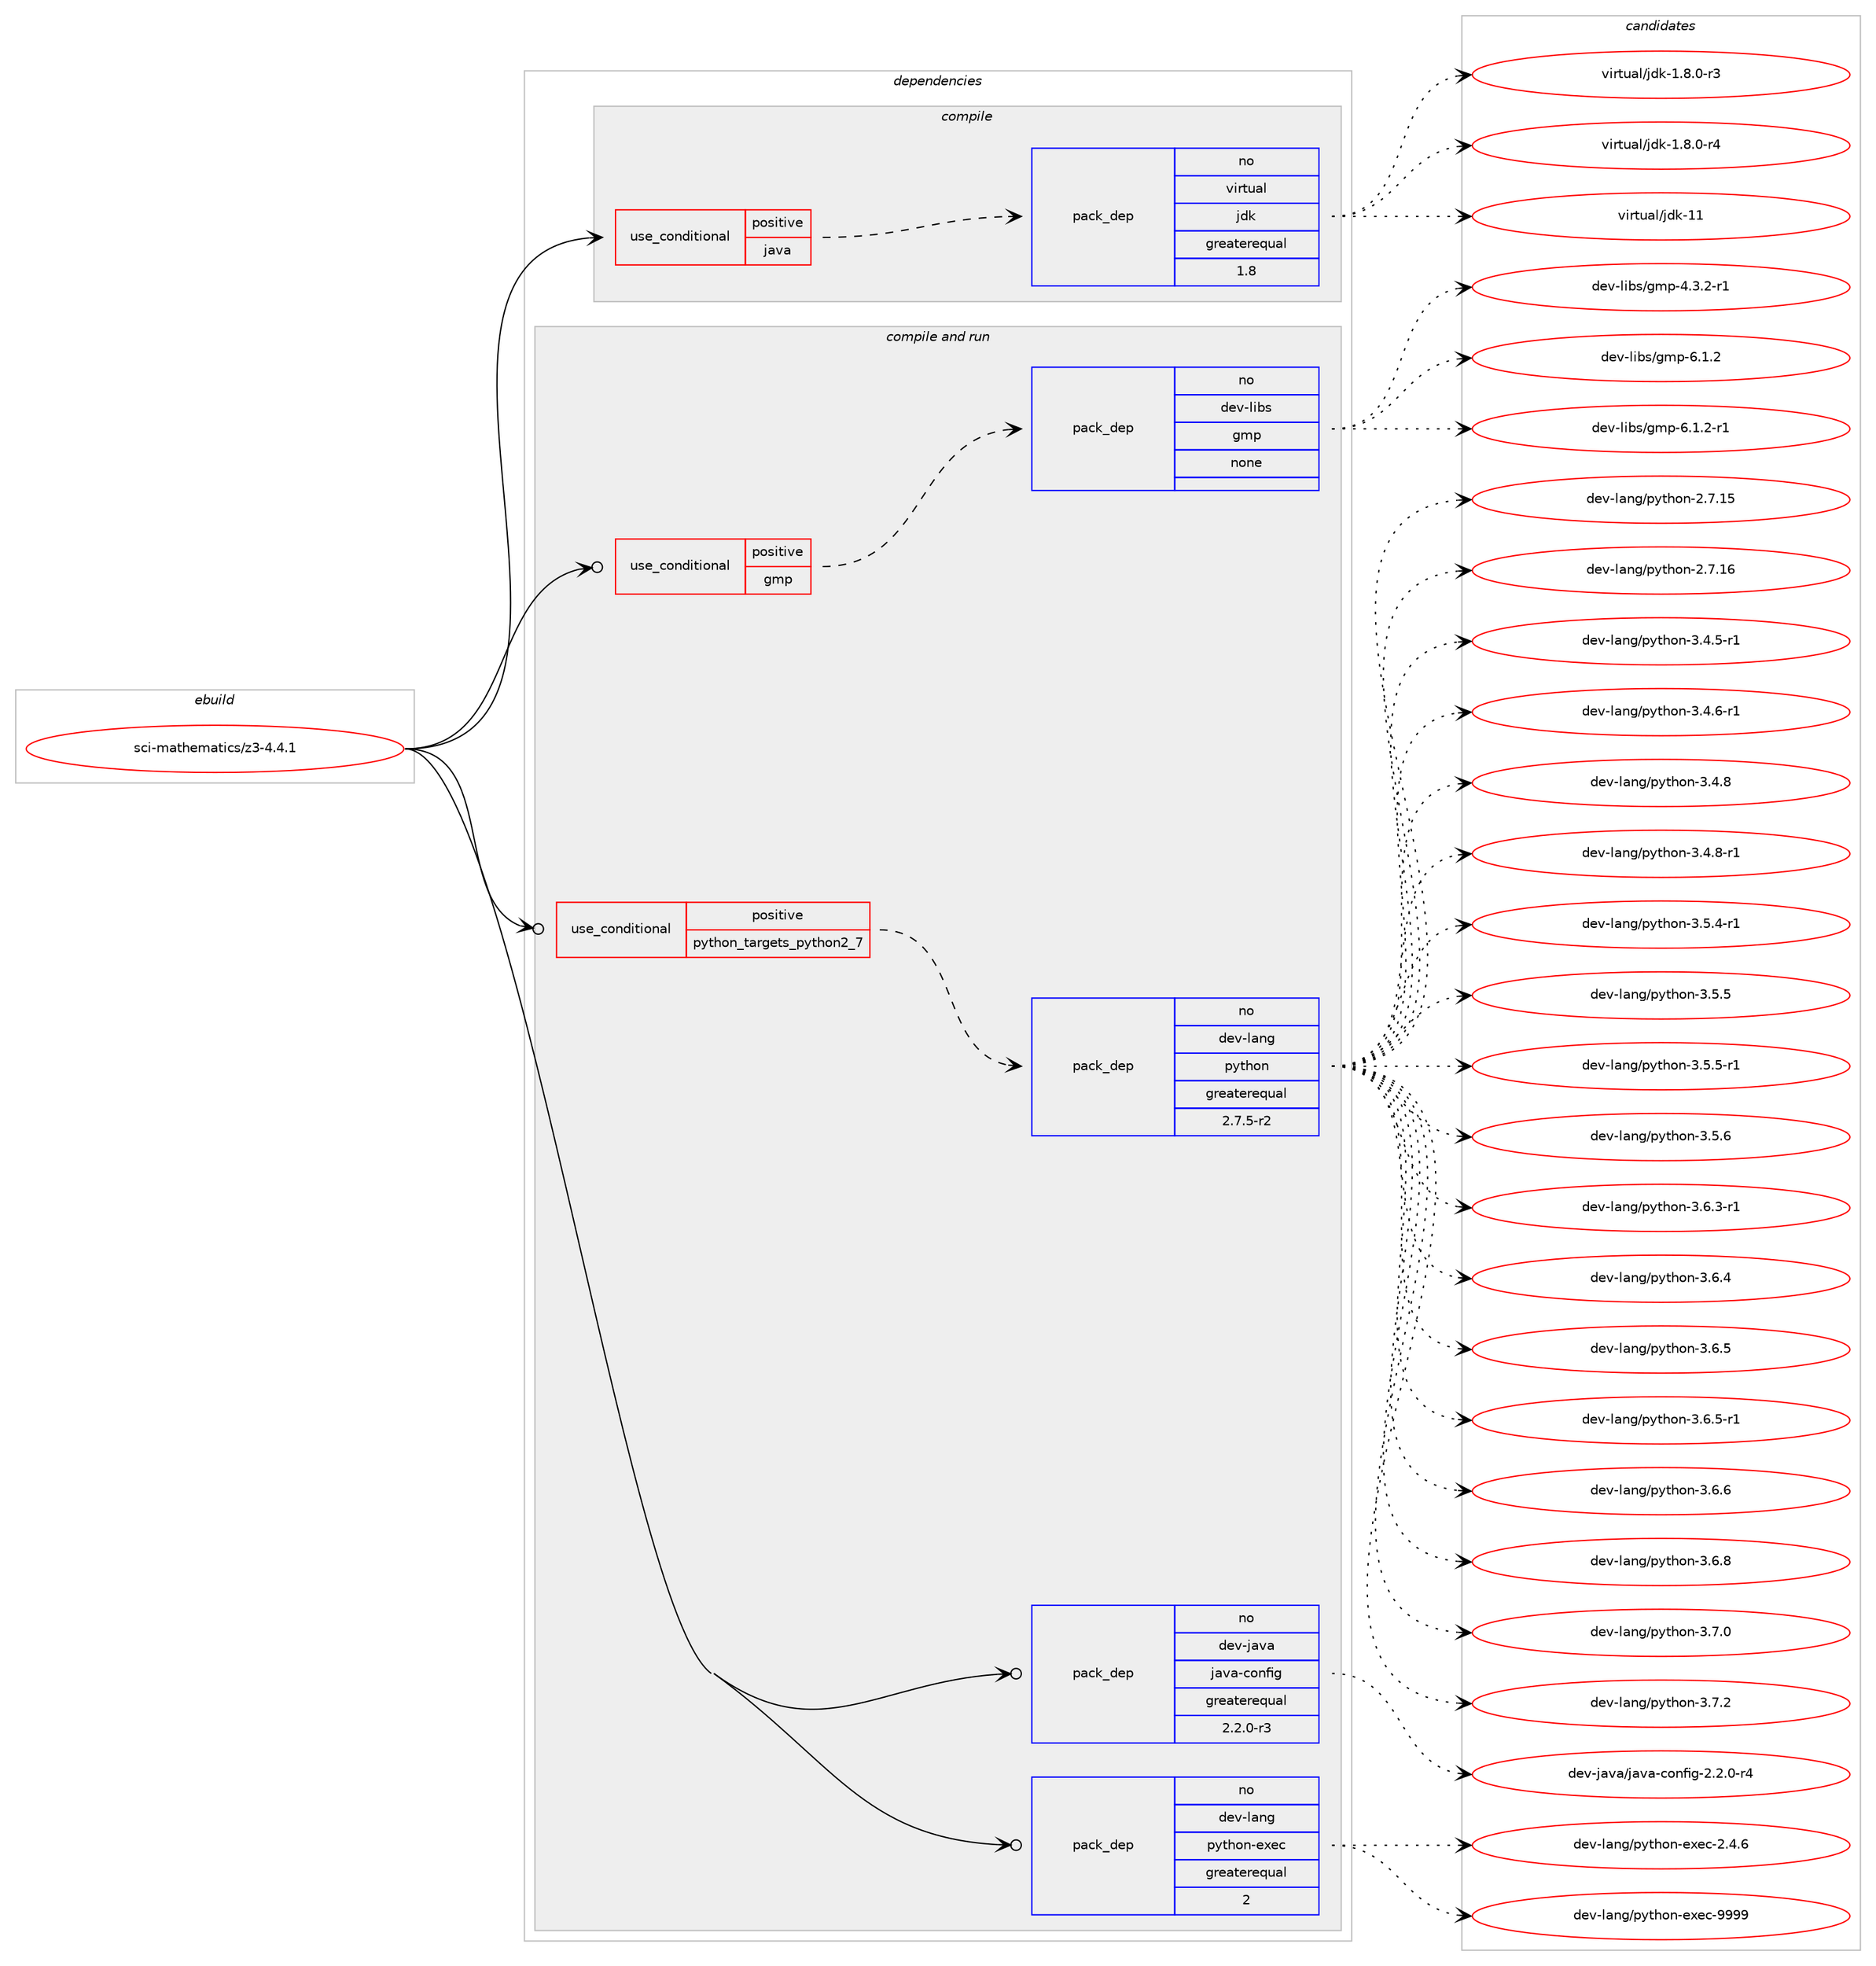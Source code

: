 digraph prolog {

# *************
# Graph options
# *************

newrank=true;
concentrate=true;
compound=true;
graph [rankdir=LR,fontname=Helvetica,fontsize=10,ranksep=1.5];#, ranksep=2.5, nodesep=0.2];
edge  [arrowhead=vee];
node  [fontname=Helvetica,fontsize=10];

# **********
# The ebuild
# **********

subgraph cluster_leftcol {
color=gray;
rank=same;
label=<<i>ebuild</i>>;
id [label="sci-mathematics/z3-4.4.1", color=red, width=4, href="../sci-mathematics/z3-4.4.1.svg"];
}

# ****************
# The dependencies
# ****************

subgraph cluster_midcol {
color=gray;
label=<<i>dependencies</i>>;
subgraph cluster_compile {
fillcolor="#eeeeee";
style=filled;
label=<<i>compile</i>>;
subgraph cond454829 {
dependency1699532 [label=<<TABLE BORDER="0" CELLBORDER="1" CELLSPACING="0" CELLPADDING="4"><TR><TD ROWSPAN="3" CELLPADDING="10">use_conditional</TD></TR><TR><TD>positive</TD></TR><TR><TD>java</TD></TR></TABLE>>, shape=none, color=red];
subgraph pack1216842 {
dependency1699533 [label=<<TABLE BORDER="0" CELLBORDER="1" CELLSPACING="0" CELLPADDING="4" WIDTH="220"><TR><TD ROWSPAN="6" CELLPADDING="30">pack_dep</TD></TR><TR><TD WIDTH="110">no</TD></TR><TR><TD>virtual</TD></TR><TR><TD>jdk</TD></TR><TR><TD>greaterequal</TD></TR><TR><TD>1.8</TD></TR></TABLE>>, shape=none, color=blue];
}
dependency1699532:e -> dependency1699533:w [weight=20,style="dashed",arrowhead="vee"];
}
id:e -> dependency1699532:w [weight=20,style="solid",arrowhead="vee"];
}
subgraph cluster_compileandrun {
fillcolor="#eeeeee";
style=filled;
label=<<i>compile and run</i>>;
subgraph cond454830 {
dependency1699534 [label=<<TABLE BORDER="0" CELLBORDER="1" CELLSPACING="0" CELLPADDING="4"><TR><TD ROWSPAN="3" CELLPADDING="10">use_conditional</TD></TR><TR><TD>positive</TD></TR><TR><TD>gmp</TD></TR></TABLE>>, shape=none, color=red];
subgraph pack1216843 {
dependency1699535 [label=<<TABLE BORDER="0" CELLBORDER="1" CELLSPACING="0" CELLPADDING="4" WIDTH="220"><TR><TD ROWSPAN="6" CELLPADDING="30">pack_dep</TD></TR><TR><TD WIDTH="110">no</TD></TR><TR><TD>dev-libs</TD></TR><TR><TD>gmp</TD></TR><TR><TD>none</TD></TR><TR><TD></TD></TR></TABLE>>, shape=none, color=blue];
}
dependency1699534:e -> dependency1699535:w [weight=20,style="dashed",arrowhead="vee"];
}
id:e -> dependency1699534:w [weight=20,style="solid",arrowhead="odotvee"];
subgraph cond454831 {
dependency1699536 [label=<<TABLE BORDER="0" CELLBORDER="1" CELLSPACING="0" CELLPADDING="4"><TR><TD ROWSPAN="3" CELLPADDING="10">use_conditional</TD></TR><TR><TD>positive</TD></TR><TR><TD>python_targets_python2_7</TD></TR></TABLE>>, shape=none, color=red];
subgraph pack1216844 {
dependency1699537 [label=<<TABLE BORDER="0" CELLBORDER="1" CELLSPACING="0" CELLPADDING="4" WIDTH="220"><TR><TD ROWSPAN="6" CELLPADDING="30">pack_dep</TD></TR><TR><TD WIDTH="110">no</TD></TR><TR><TD>dev-lang</TD></TR><TR><TD>python</TD></TR><TR><TD>greaterequal</TD></TR><TR><TD>2.7.5-r2</TD></TR></TABLE>>, shape=none, color=blue];
}
dependency1699536:e -> dependency1699537:w [weight=20,style="dashed",arrowhead="vee"];
}
id:e -> dependency1699536:w [weight=20,style="solid",arrowhead="odotvee"];
subgraph pack1216845 {
dependency1699538 [label=<<TABLE BORDER="0" CELLBORDER="1" CELLSPACING="0" CELLPADDING="4" WIDTH="220"><TR><TD ROWSPAN="6" CELLPADDING="30">pack_dep</TD></TR><TR><TD WIDTH="110">no</TD></TR><TR><TD>dev-java</TD></TR><TR><TD>java-config</TD></TR><TR><TD>greaterequal</TD></TR><TR><TD>2.2.0-r3</TD></TR></TABLE>>, shape=none, color=blue];
}
id:e -> dependency1699538:w [weight=20,style="solid",arrowhead="odotvee"];
subgraph pack1216846 {
dependency1699539 [label=<<TABLE BORDER="0" CELLBORDER="1" CELLSPACING="0" CELLPADDING="4" WIDTH="220"><TR><TD ROWSPAN="6" CELLPADDING="30">pack_dep</TD></TR><TR><TD WIDTH="110">no</TD></TR><TR><TD>dev-lang</TD></TR><TR><TD>python-exec</TD></TR><TR><TD>greaterequal</TD></TR><TR><TD>2</TD></TR></TABLE>>, shape=none, color=blue];
}
id:e -> dependency1699539:w [weight=20,style="solid",arrowhead="odotvee"];
}
subgraph cluster_run {
fillcolor="#eeeeee";
style=filled;
label=<<i>run</i>>;
}
}

# **************
# The candidates
# **************

subgraph cluster_choices {
rank=same;
color=gray;
label=<<i>candidates</i>>;

subgraph choice1216842 {
color=black;
nodesep=1;
choice11810511411611797108471061001074549465646484511451 [label="virtual/jdk-1.8.0-r3", color=red, width=4,href="../virtual/jdk-1.8.0-r3.svg"];
choice11810511411611797108471061001074549465646484511452 [label="virtual/jdk-1.8.0-r4", color=red, width=4,href="../virtual/jdk-1.8.0-r4.svg"];
choice1181051141161179710847106100107454949 [label="virtual/jdk-11", color=red, width=4,href="../virtual/jdk-11.svg"];
dependency1699533:e -> choice11810511411611797108471061001074549465646484511451:w [style=dotted,weight="100"];
dependency1699533:e -> choice11810511411611797108471061001074549465646484511452:w [style=dotted,weight="100"];
dependency1699533:e -> choice1181051141161179710847106100107454949:w [style=dotted,weight="100"];
}
subgraph choice1216843 {
color=black;
nodesep=1;
choice1001011184510810598115471031091124552465146504511449 [label="dev-libs/gmp-4.3.2-r1", color=red, width=4,href="../dev-libs/gmp-4.3.2-r1.svg"];
choice100101118451081059811547103109112455446494650 [label="dev-libs/gmp-6.1.2", color=red, width=4,href="../dev-libs/gmp-6.1.2.svg"];
choice1001011184510810598115471031091124554464946504511449 [label="dev-libs/gmp-6.1.2-r1", color=red, width=4,href="../dev-libs/gmp-6.1.2-r1.svg"];
dependency1699535:e -> choice1001011184510810598115471031091124552465146504511449:w [style=dotted,weight="100"];
dependency1699535:e -> choice100101118451081059811547103109112455446494650:w [style=dotted,weight="100"];
dependency1699535:e -> choice1001011184510810598115471031091124554464946504511449:w [style=dotted,weight="100"];
}
subgraph choice1216844 {
color=black;
nodesep=1;
choice10010111845108971101034711212111610411111045504655464953 [label="dev-lang/python-2.7.15", color=red, width=4,href="../dev-lang/python-2.7.15.svg"];
choice10010111845108971101034711212111610411111045504655464954 [label="dev-lang/python-2.7.16", color=red, width=4,href="../dev-lang/python-2.7.16.svg"];
choice1001011184510897110103471121211161041111104551465246534511449 [label="dev-lang/python-3.4.5-r1", color=red, width=4,href="../dev-lang/python-3.4.5-r1.svg"];
choice1001011184510897110103471121211161041111104551465246544511449 [label="dev-lang/python-3.4.6-r1", color=red, width=4,href="../dev-lang/python-3.4.6-r1.svg"];
choice100101118451089711010347112121116104111110455146524656 [label="dev-lang/python-3.4.8", color=red, width=4,href="../dev-lang/python-3.4.8.svg"];
choice1001011184510897110103471121211161041111104551465246564511449 [label="dev-lang/python-3.4.8-r1", color=red, width=4,href="../dev-lang/python-3.4.8-r1.svg"];
choice1001011184510897110103471121211161041111104551465346524511449 [label="dev-lang/python-3.5.4-r1", color=red, width=4,href="../dev-lang/python-3.5.4-r1.svg"];
choice100101118451089711010347112121116104111110455146534653 [label="dev-lang/python-3.5.5", color=red, width=4,href="../dev-lang/python-3.5.5.svg"];
choice1001011184510897110103471121211161041111104551465346534511449 [label="dev-lang/python-3.5.5-r1", color=red, width=4,href="../dev-lang/python-3.5.5-r1.svg"];
choice100101118451089711010347112121116104111110455146534654 [label="dev-lang/python-3.5.6", color=red, width=4,href="../dev-lang/python-3.5.6.svg"];
choice1001011184510897110103471121211161041111104551465446514511449 [label="dev-lang/python-3.6.3-r1", color=red, width=4,href="../dev-lang/python-3.6.3-r1.svg"];
choice100101118451089711010347112121116104111110455146544652 [label="dev-lang/python-3.6.4", color=red, width=4,href="../dev-lang/python-3.6.4.svg"];
choice100101118451089711010347112121116104111110455146544653 [label="dev-lang/python-3.6.5", color=red, width=4,href="../dev-lang/python-3.6.5.svg"];
choice1001011184510897110103471121211161041111104551465446534511449 [label="dev-lang/python-3.6.5-r1", color=red, width=4,href="../dev-lang/python-3.6.5-r1.svg"];
choice100101118451089711010347112121116104111110455146544654 [label="dev-lang/python-3.6.6", color=red, width=4,href="../dev-lang/python-3.6.6.svg"];
choice100101118451089711010347112121116104111110455146544656 [label="dev-lang/python-3.6.8", color=red, width=4,href="../dev-lang/python-3.6.8.svg"];
choice100101118451089711010347112121116104111110455146554648 [label="dev-lang/python-3.7.0", color=red, width=4,href="../dev-lang/python-3.7.0.svg"];
choice100101118451089711010347112121116104111110455146554650 [label="dev-lang/python-3.7.2", color=red, width=4,href="../dev-lang/python-3.7.2.svg"];
dependency1699537:e -> choice10010111845108971101034711212111610411111045504655464953:w [style=dotted,weight="100"];
dependency1699537:e -> choice10010111845108971101034711212111610411111045504655464954:w [style=dotted,weight="100"];
dependency1699537:e -> choice1001011184510897110103471121211161041111104551465246534511449:w [style=dotted,weight="100"];
dependency1699537:e -> choice1001011184510897110103471121211161041111104551465246544511449:w [style=dotted,weight="100"];
dependency1699537:e -> choice100101118451089711010347112121116104111110455146524656:w [style=dotted,weight="100"];
dependency1699537:e -> choice1001011184510897110103471121211161041111104551465246564511449:w [style=dotted,weight="100"];
dependency1699537:e -> choice1001011184510897110103471121211161041111104551465346524511449:w [style=dotted,weight="100"];
dependency1699537:e -> choice100101118451089711010347112121116104111110455146534653:w [style=dotted,weight="100"];
dependency1699537:e -> choice1001011184510897110103471121211161041111104551465346534511449:w [style=dotted,weight="100"];
dependency1699537:e -> choice100101118451089711010347112121116104111110455146534654:w [style=dotted,weight="100"];
dependency1699537:e -> choice1001011184510897110103471121211161041111104551465446514511449:w [style=dotted,weight="100"];
dependency1699537:e -> choice100101118451089711010347112121116104111110455146544652:w [style=dotted,weight="100"];
dependency1699537:e -> choice100101118451089711010347112121116104111110455146544653:w [style=dotted,weight="100"];
dependency1699537:e -> choice1001011184510897110103471121211161041111104551465446534511449:w [style=dotted,weight="100"];
dependency1699537:e -> choice100101118451089711010347112121116104111110455146544654:w [style=dotted,weight="100"];
dependency1699537:e -> choice100101118451089711010347112121116104111110455146544656:w [style=dotted,weight="100"];
dependency1699537:e -> choice100101118451089711010347112121116104111110455146554648:w [style=dotted,weight="100"];
dependency1699537:e -> choice100101118451089711010347112121116104111110455146554650:w [style=dotted,weight="100"];
}
subgraph choice1216845 {
color=black;
nodesep=1;
choice10010111845106971189747106971189745991111101021051034550465046484511452 [label="dev-java/java-config-2.2.0-r4", color=red, width=4,href="../dev-java/java-config-2.2.0-r4.svg"];
dependency1699538:e -> choice10010111845106971189747106971189745991111101021051034550465046484511452:w [style=dotted,weight="100"];
}
subgraph choice1216846 {
color=black;
nodesep=1;
choice1001011184510897110103471121211161041111104510112010199455046524654 [label="dev-lang/python-exec-2.4.6", color=red, width=4,href="../dev-lang/python-exec-2.4.6.svg"];
choice10010111845108971101034711212111610411111045101120101994557575757 [label="dev-lang/python-exec-9999", color=red, width=4,href="../dev-lang/python-exec-9999.svg"];
dependency1699539:e -> choice1001011184510897110103471121211161041111104510112010199455046524654:w [style=dotted,weight="100"];
dependency1699539:e -> choice10010111845108971101034711212111610411111045101120101994557575757:w [style=dotted,weight="100"];
}
}

}
